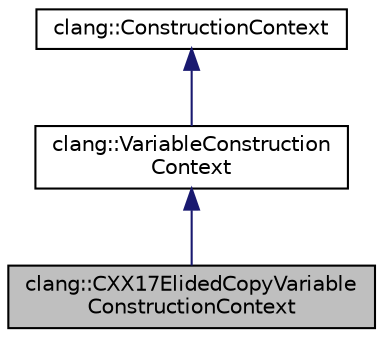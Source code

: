 digraph "clang::CXX17ElidedCopyVariableConstructionContext"
{
 // LATEX_PDF_SIZE
  bgcolor="transparent";
  edge [fontname="Helvetica",fontsize="10",labelfontname="Helvetica",labelfontsize="10"];
  node [fontname="Helvetica",fontsize="10",shape=record];
  Node1 [label="clang::CXX17ElidedCopyVariable\lConstructionContext",height=0.2,width=0.4,color="black", fillcolor="grey75", style="filled", fontcolor="black",tooltip="Represents construction into a simple variable with an initializer syntax, with a single constructor,..."];
  Node2 -> Node1 [dir="back",color="midnightblue",fontsize="10",style="solid",fontname="Helvetica"];
  Node2 [label="clang::VariableConstruction\lContext",height=0.2,width=0.4,color="black",URL="$classclang_1_1VariableConstructionContext.html",tooltip="An abstract base class for local variable constructors."];
  Node3 -> Node2 [dir="back",color="midnightblue",fontsize="10",style="solid",fontname="Helvetica"];
  Node3 [label="clang::ConstructionContext",height=0.2,width=0.4,color="black",URL="$classclang_1_1ConstructionContext.html",tooltip="ConstructionContext's subclasses describe different ways of constructing an object in C++."];
}
